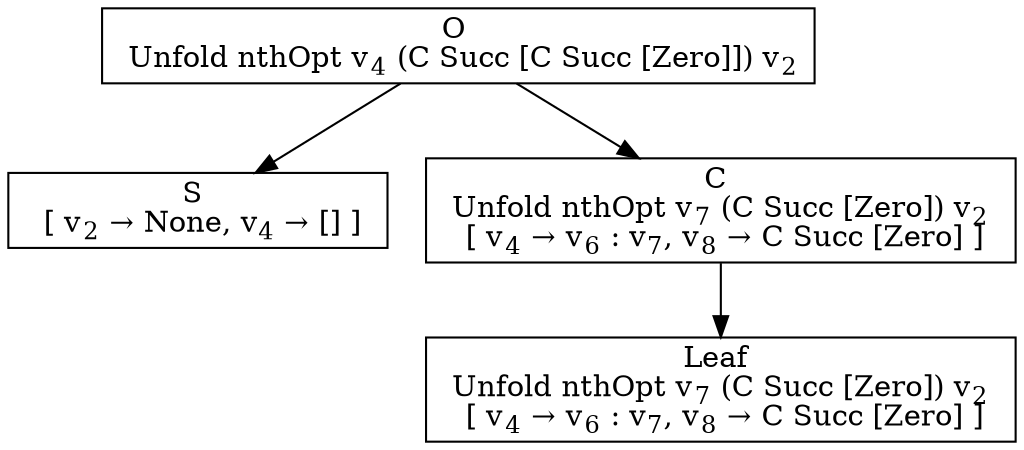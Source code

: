 digraph {
    graph [rankdir=TB
          ,bgcolor=transparent];
    node [shape=box
         ,fillcolor=white
         ,style=filled];
    0 [label=<O <BR/> Unfold nthOpt v<SUB>4</SUB> (C Succ [C Succ [Zero]]) v<SUB>2</SUB>>];
    1 [label=<S <BR/>  [ v<SUB>2</SUB> &rarr; None, v<SUB>4</SUB> &rarr; [] ] >];
    2 [label=<C <BR/> Unfold nthOpt v<SUB>7</SUB> (C Succ [Zero]) v<SUB>2</SUB> <BR/>  [ v<SUB>4</SUB> &rarr; v<SUB>6</SUB> : v<SUB>7</SUB>, v<SUB>8</SUB> &rarr; C Succ [Zero] ] >];
    3 [label=<Leaf <BR/> Unfold nthOpt v<SUB>7</SUB> (C Succ [Zero]) v<SUB>2</SUB> <BR/>  [ v<SUB>4</SUB> &rarr; v<SUB>6</SUB> : v<SUB>7</SUB>, v<SUB>8</SUB> &rarr; C Succ [Zero] ] >];
    0 -> 1 [label=""];
    0 -> 2 [label=""];
    2 -> 3 [label=""];
}